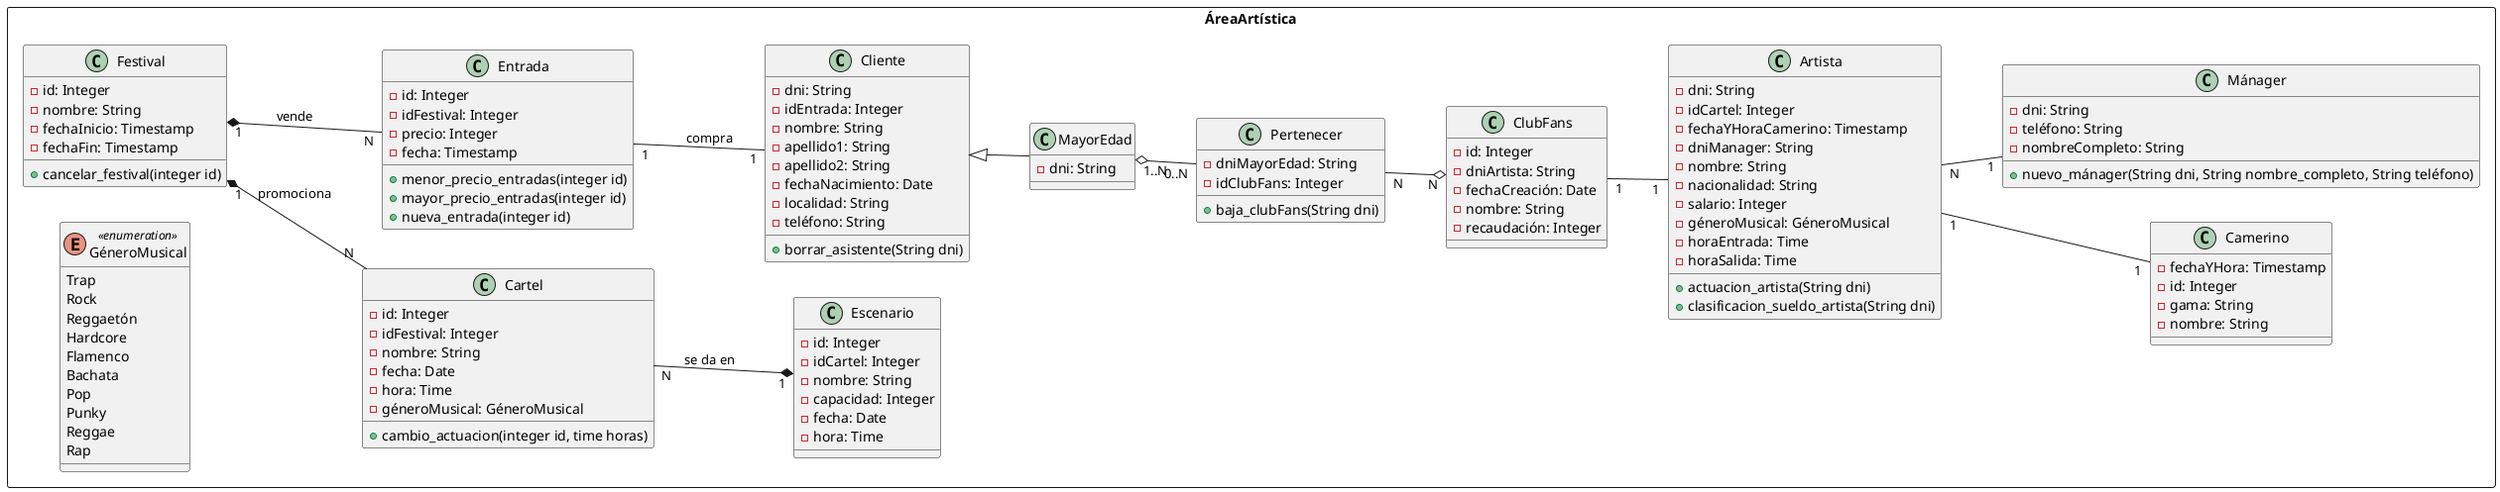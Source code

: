@startuml
'https://plantuml.com/sequence-diagram

left to right direction

rectangle ÁreaArtística {
    class Festival {
        - id: Integer
        - nombre: String
        - fechaInicio: Timestamp
        - fechaFin: Timestamp
        +cancelar_festival(integer id)
    }

    class Cartel {
        -id: Integer
        -idFestival: Integer
        -nombre: String
        -fecha: Date
        -hora: Time
        -géneroMusical: GéneroMusical
        +cambio_actuacion(integer id, time horas)
    }

    class Escenario {
        -id: Integer
        -idCartel: Integer
        -nombre: String
        -capacidad: Integer
        -fecha: Date
        -hora: Time
    }

    class Entrada {
        -id: Integer
        -idFestival: Integer
        -precio: Integer
        -fecha: Timestamp
        +menor_precio_entradas(integer id)
        +mayor_precio_entradas(integer id)
        +nueva_entrada(integer id)
    }

    class Cliente {
        -dni: String
        -idEntrada: Integer
        -nombre: String
        -apellido1: String
        -apellido2: String
        -fechaNacimiento: Date
        -localidad: String
        -teléfono: String
        +borrar_asistente(String dni)
    }

    class MayorEdad {
        -dni: String
    }

    class Pertenecer {
        -dniMayorEdad: String
        -idClubFans: Integer
        +baja_clubFans(String dni)
    }

    class ClubFans {
        -id: Integer
        -dniArtista: String
        -fechaCreación: Date
        -nombre: String
        -recaudación: Integer
    }

    class Artista {
        -dni: String
        -idCartel: Integer
        -fechaYHoraCamerino: Timestamp
        -dniManager: String
        -nombre: String
        -nacionalidad: String
        -salario: Integer
        -géneroMusical: GéneroMusical
        -horaEntrada: Time
        -horaSalida: Time
        +actuacion_artista(String dni)
        +clasificacion_sueldo_artista(String dni)
    }

    class Camerino {
        -fechaYHora: Timestamp
        -id: Integer
        -gama: String
        -nombre: String
    }

    class Mánager {
        -dni: String
        -teléfono: String
        -nombreCompleto: String
        +nuevo_mánager(String dni, String nombre_completo, String teléfono)
    }

    enum GéneroMusical <<enumeration>> {
        Trap
        Rock
        Reggaetón
        Hardcore
        Flamenco
        Bachata
        Pop
        Punky
        Reggae
        Rap
    }

    Festival "1" *-- "N" Cartel: promociona
    Cartel "N" --* "1" Escenario: se da en
    Festival "1" *-- "N" Entrada: vende
    Entrada "1" -- "1" Cliente: compra
    Cliente <|-- MayorEdad
    MayorEdad "1..N" o-- "0..N" Pertenecer
    Pertenecer "N" --o "N" ClubFans
    ClubFans "1" -- "1" Artista
    Artista "1" -- "1" Camerino
    Artista "N" -- "1" Mánager
}
@enduml
